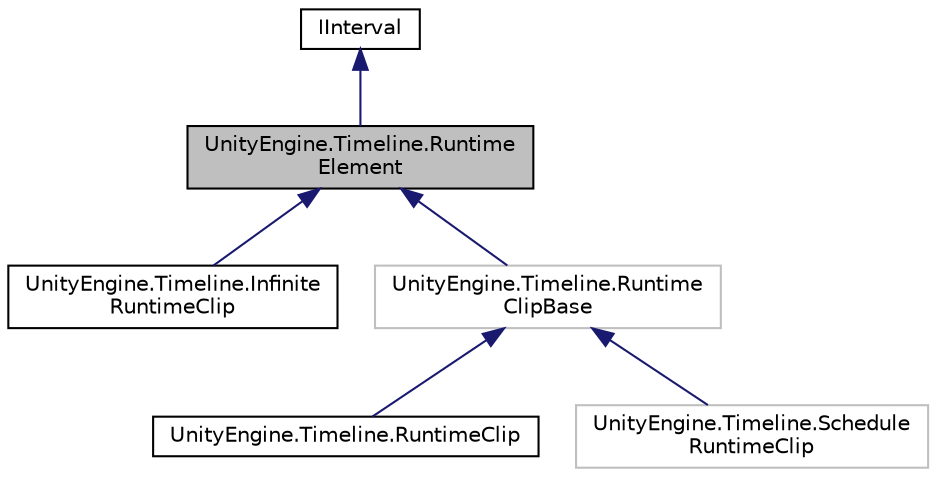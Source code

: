 digraph "UnityEngine.Timeline.RuntimeElement"
{
 // LATEX_PDF_SIZE
  edge [fontname="Helvetica",fontsize="10",labelfontname="Helvetica",labelfontsize="10"];
  node [fontname="Helvetica",fontsize="10",shape=record];
  Node1 [label="UnityEngine.Timeline.Runtime\lElement",height=0.2,width=0.4,color="black", fillcolor="grey75", style="filled", fontcolor="black",tooltip=" "];
  Node2 -> Node1 [dir="back",color="midnightblue",fontsize="10",style="solid",fontname="Helvetica"];
  Node2 [label="IInterval",height=0.2,width=0.4,color="black", fillcolor="white", style="filled",URL="$interface_unity_engine_1_1_timeline_1_1_i_interval.html",tooltip=" "];
  Node1 -> Node3 [dir="back",color="midnightblue",fontsize="10",style="solid",fontname="Helvetica"];
  Node3 [label="UnityEngine.Timeline.Infinite\lRuntimeClip",height=0.2,width=0.4,color="black", fillcolor="white", style="filled",URL="$class_unity_engine_1_1_timeline_1_1_infinite_runtime_clip.html",tooltip="Runtime clip customized for 'infinite' tracks playables. Used for clips whose time needs to match the..."];
  Node1 -> Node4 [dir="back",color="midnightblue",fontsize="10",style="solid",fontname="Helvetica"];
  Node4 [label="UnityEngine.Timeline.Runtime\lClipBase",height=0.2,width=0.4,color="grey75", fillcolor="white", style="filled",tooltip=" "];
  Node4 -> Node5 [dir="back",color="midnightblue",fontsize="10",style="solid",fontname="Helvetica"];
  Node5 [label="UnityEngine.Timeline.RuntimeClip",height=0.2,width=0.4,color="black", fillcolor="white", style="filled",URL="$class_unity_engine_1_1_timeline_1_1_runtime_clip.html",tooltip=" "];
  Node4 -> Node6 [dir="back",color="midnightblue",fontsize="10",style="solid",fontname="Helvetica"];
  Node6 [label="UnityEngine.Timeline.Schedule\lRuntimeClip",height=0.2,width=0.4,color="grey75", fillcolor="white", style="filled",tooltip=" "];
}
